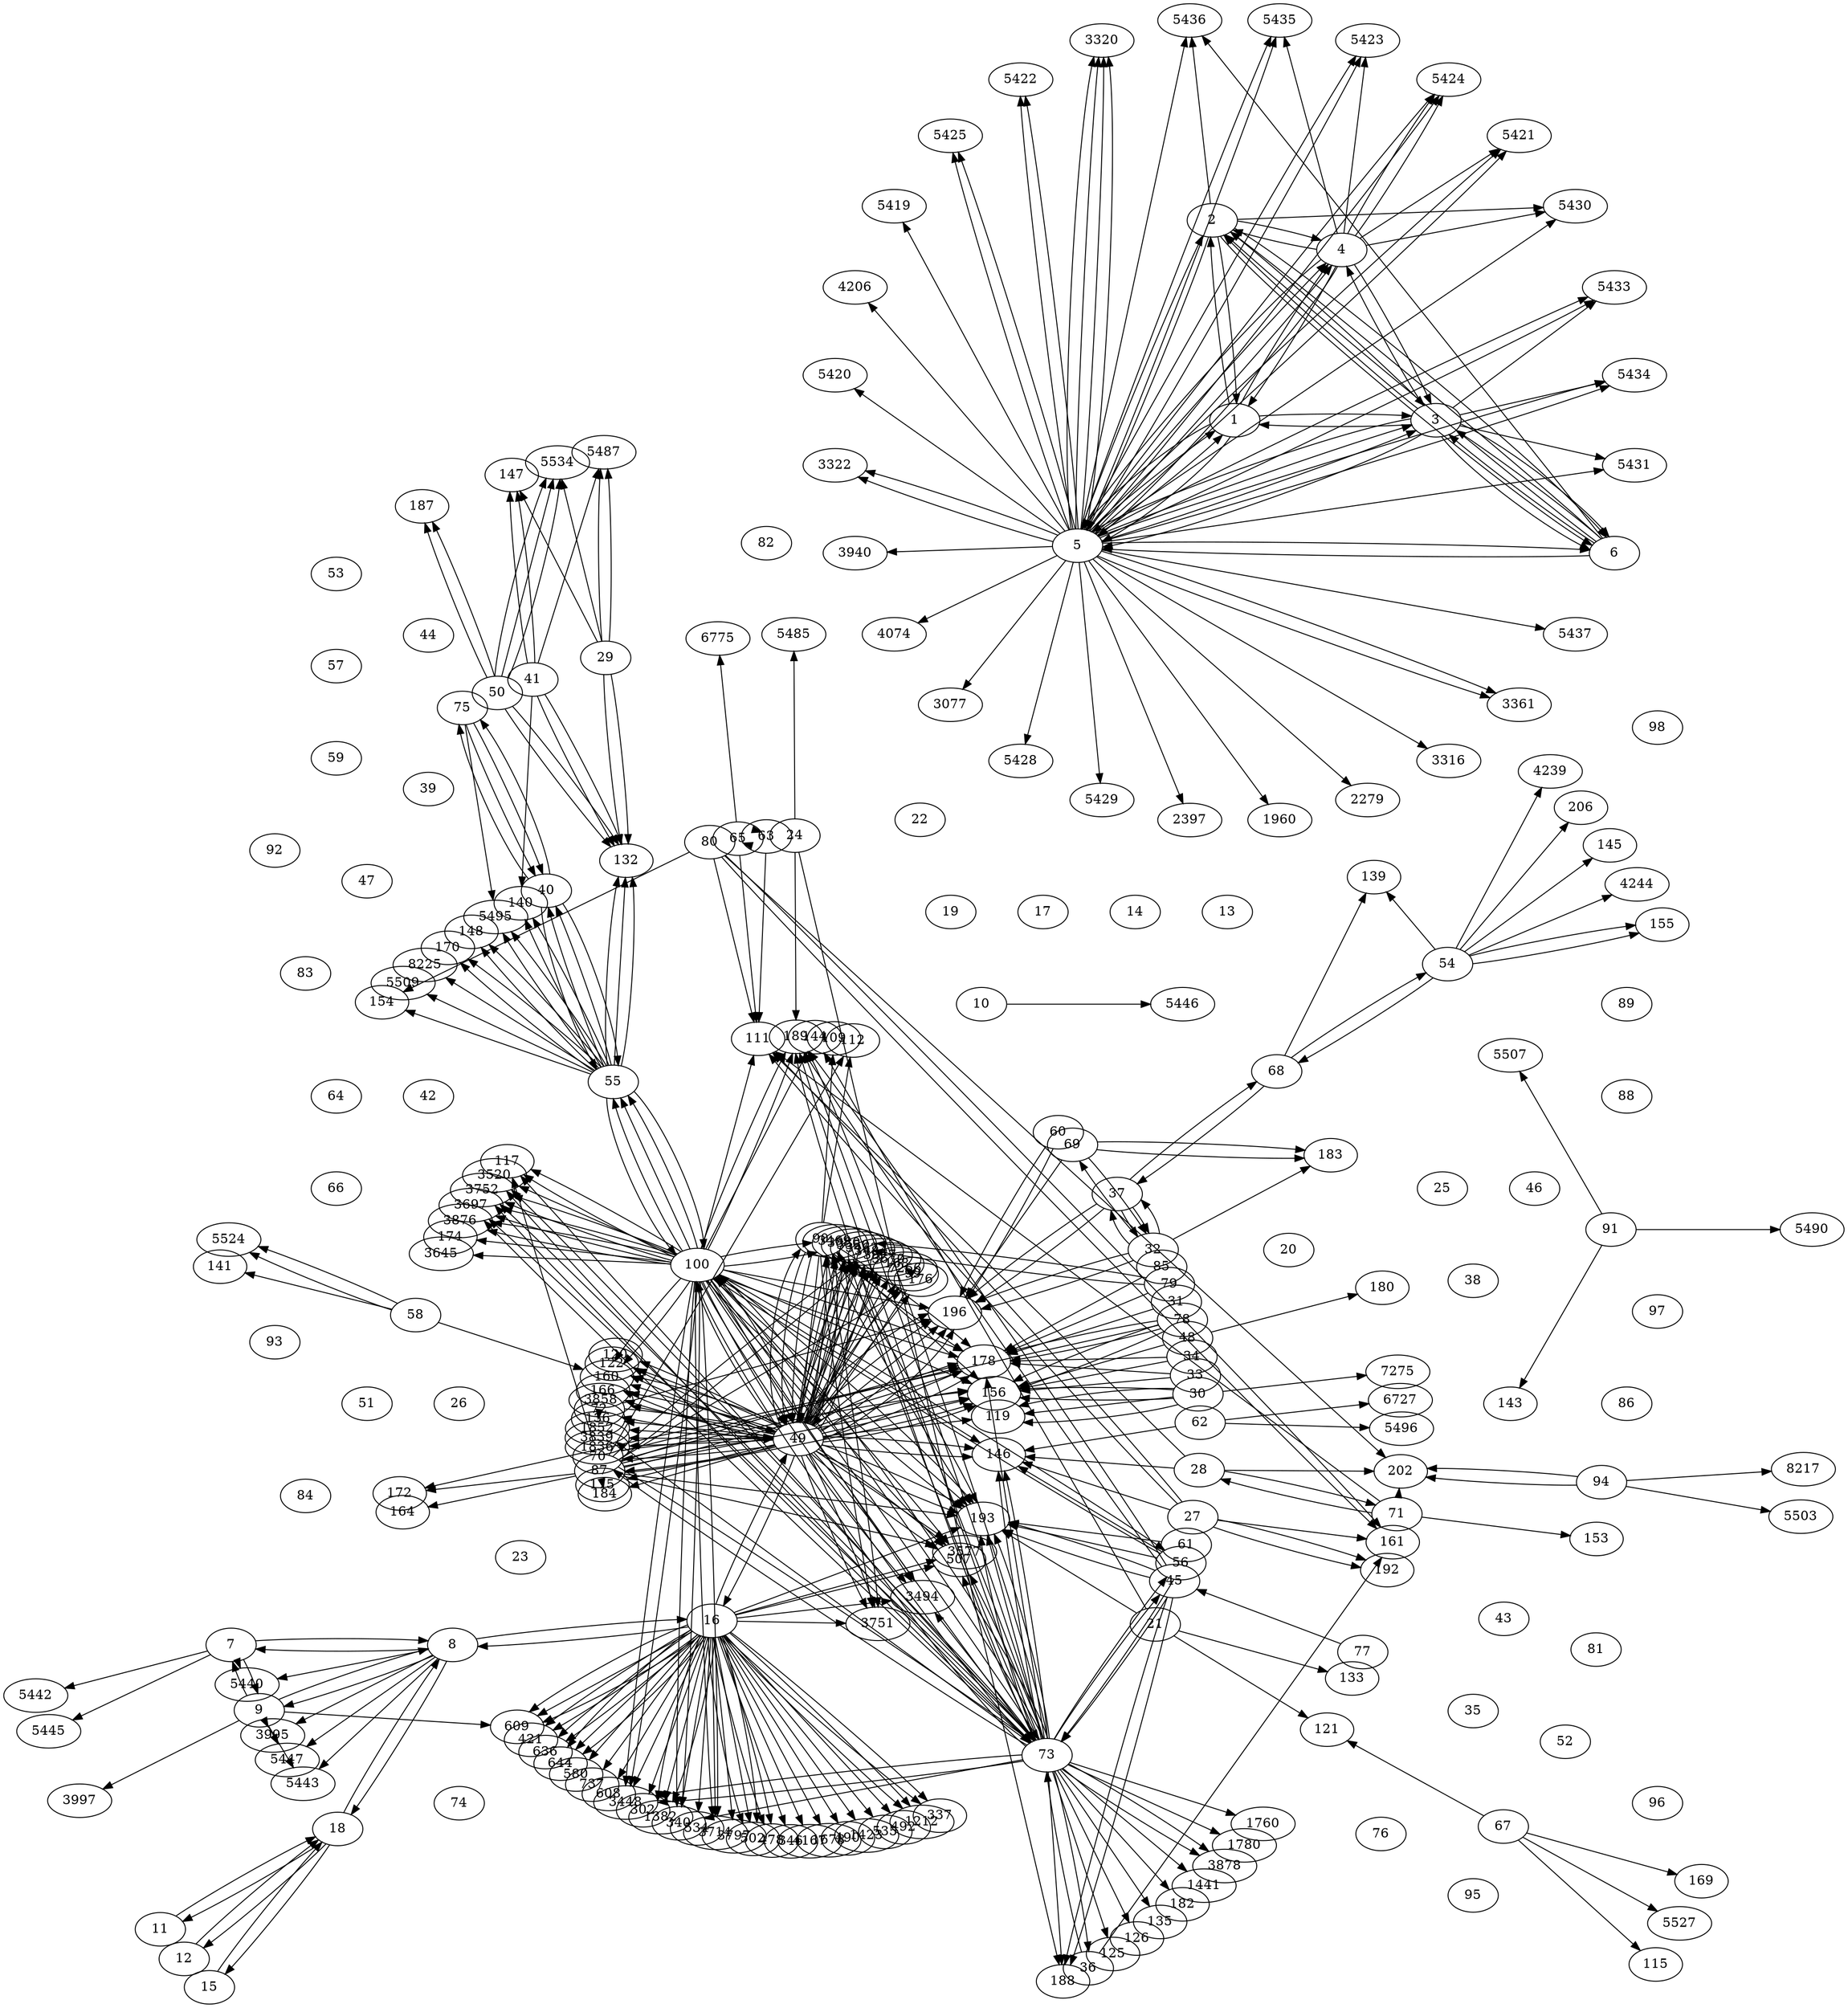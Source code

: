 digraph {
layout=twopi
normalize=true;
ranksep=3;
ratio=auto;
1->3
1->4
1->2
1->5
1->5
2->1
2->3
2->4
2->6
2->5430
2->5
2->5436
2->6
3->1
3->4
3->2
3->5431
3->5
3->5434
3->5433
3->6
3->5
3->6
4->5421
4->1
4->3
4->5424
4->2
4->5430
4->5423
4->5
4->5435
4->5424
4->5
5->3320
5->5421
5->1
5->5422
5->3
5->5424
5->4
5->5431
5->5423
5->5435
5->5434
5->5433
5->5425
5->3320
5->5419
5->4206
5->5420
5->3322
5->5421
5->3940
5->1
5->5422
5->3
5->4074
5->3077
5->5424
5->5428
5->4
5->2
5->5430
5->5429
5->2397
5->1960
5->2279
5->5423
5->5435
5->3316
5->3361
5->5434
5->5433
5->5425
5->5436
5->5437
5->6
5->3320
5->3322
5->3361
5->3320
6->3
6->2
6->3
6->2
6->5
6->5436
7->8
7->5440
7->5442
7->5445
7->9
8->3995
8->5440
8->5447
8->5443
8->16
8->9
8->7
8->18
9->609
9->8
9->3995
9->3997
9->5447
9->5443
9->7
10->5446
11->18
12->18
13
14
15->18
16->421
16->636
16->644
16->580
16->737
16->636
16->608
16->3448
16->302
16->1382
16->609
16->3751
16->3494
16->340
16->534
16->421
16->3714
16->3797
16->502
16->507
16->478
16->346
16->644
16->3577
16->4167
16->49
16->193
16->1678
16->8
16->644
16->490
16->1423
16->535
16->492
16->478
16->1212
16->1382
16->609
16->502
16->337
16->1212
16->1382
16->609
16->502
16->337
17
18->11
18->12
18->8
18->15
19
20
21->193
21->121
21->133
21->144
22
23
24->5485
24->188
24->189
25
26
27->146
27->192
27->111
27->161
27->111
27->192
28->146
28->71
28->111
28->202
29->5487
29->5534
29->132
29->147
29->5487
29->132
30->119
30->156
30->7275
30->119
30->156
30->119
31->178
32->37
32->183
32->196
32->37
32->69
32->196
33->156
33->178
34->156
34->178
35
36->73
36->161
37->32
37->196
37->32
37->68
37->196
38
39
40->55
40->75
40->55
40->75
41->132
41->147
41->5487
41->140
41->132
41->147
42
43
44
45->73
45->188
45->189
45->193
45->188
45->189
45->193
46
47
48->156
48->180
49->176
49->196
49->196
49->99
49->7266
49->168
49->178
49->3670
49->3877
49->3484
49->3462
49->3751
49->3494
49->3550
49->507
49->3830
49->3469
49->90
49->100
49->120
49->122
49->146
49->156
49->160
49->166
49->178
49->193
49->196
49->3577
49->3484
49->3858
49->16
49->72
49->90
49->136
49->156
49->196
49->90
49->160
49->507
49->3751
49->3494
49->3550
49->3830
49->3469
49->3462
49->1852
49->3877
49->3484
49->3462
49->3839
49->1836
49->70
49->87
49->90
49->100
49->119
49->120
49->122
49->146
49->156
49->160
49->166
49->175
49->178
49->184
49->193
49->196
50->5534
50->187
50->132
50->5534
50->132
50->5534
50->187
51
52
53
54->155
54->68
54->4244
54->139
54->145
54->206
54->155
54->4239
55->40
55->5495
55->100
55->132
55->140
55->148
55->170
55->8225
55->40
55->5495
55->5509
55->100
55->132
55->140
55->148
55->154
55->170
55->132
56->73
56->100
56->146
56->193
57
58->5524
58->5524
58->141
58->160
59
60->196
60->196
61->193
62->5496
62->6727
62->146
63->65
63->111
64
65->63
65->111
65->6775
66
67->115
67->121
67->5527
67->169
68->54
68->139
68->37
69->183
69->196
69->32
69->183
70->49
70->73
70->117
70->178
71->28
71->111
71->153
71->202
72->196
72->49
72->136
73->3520
73->3752
73->3448
73->507
73->3830
73->45
73->56
73->100
73->117
73->125
73->126
73->135
73->146
73->182
73->188
73->189
73->193
73->340
73->3697
73->189
73->193
73->507
73->36
73->100
73->146
73->189
73->1441
73->3878
73->3448
73->3494
73->3830
73->3520
73->3752
73->1852
73->3697
73->1780
73->3878
73->1760
73->70
73->100
73->178
73->189
73->193
74
75->40
75->5495
75->40
76
77->45
78->156
78->172
78->156
78->178
78->178
79->3830
79->3830
79->178
80->111
80->154
80->161
80->202
80->161
81
82
83
84
85->178
86
87->156
87->176
87->164
87->172
87->3484
87->156
87->178
87->3577
87->112
87->3484
87->49
87->156
87->178
87->184
87->193
88
89
90->3751
90->49
90->156
90->178
90->193
90->49
90->109
90->112
90->3751
90->49
90->178
90->193
91->5490
91->5507
91->143
92
93
94->202
94->5503
94->202
94->8217
95
96
97
98
99->49
99->7266
100->196
100->55
100->55
100->3876
100->3752
100->3448
100->3520
100->340
100->3714
100->3697
100->507
100->3830
100->49
100->56
100->73
100->111
100->117
100->146
100->156
100->160
100->174
100->178
100->189
100->193
100->3645
100->193
100->340
100->507
100->55
100->73
100->117
100->144
100->3448
100->3494
100->3714
100->3697
100->3830
100->3876
100->3752
100->49
100->73
100->160
100->178
100->189
100->193
root=49;}